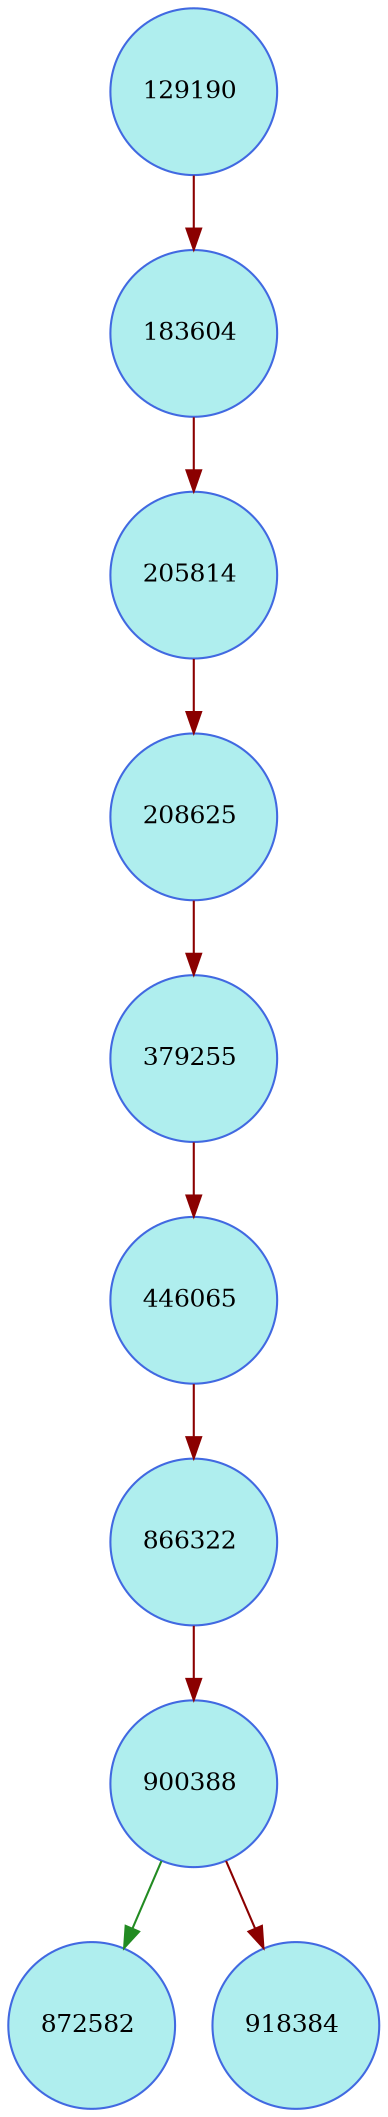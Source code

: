 digraph treap {
	node [shape=circle, style=filled, color="#4169e1", fillcolor="#afeeee", fontsize=12];
	129190[label="129190 "];
	129190 -> 183604 [color="#8b0000"];
	183604[label="183604 "];
	183604 -> 205814 [color="#8b0000"];
	205814[label="205814 "];
	205814 -> 208625 [color="#8b0000"];
	208625[label="208625 "];
	208625 -> 379255 [color="#8b0000"];
	379255[label="379255 "];
	379255 -> 446065 [color="#8b0000"];
	446065[label="446065 "];
	446065 -> 866322 [color="#8b0000"];
	866322[label="866322 "];
	866322 -> 900388 [color="#8b0000"];
	900388[label="900388 "];
	900388 -> 872582 [color="#228b22"];
	872582[label="872582 "];
	900388 -> 918384 [color="#8b0000"];
	918384[label="918384 "];
}
